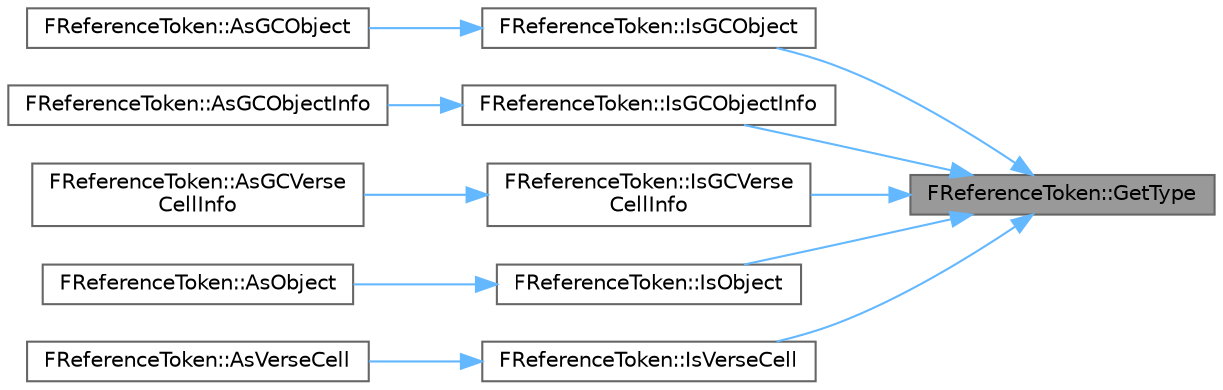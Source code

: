 digraph "FReferenceToken::GetType"
{
 // INTERACTIVE_SVG=YES
 // LATEX_PDF_SIZE
  bgcolor="transparent";
  edge [fontname=Helvetica,fontsize=10,labelfontname=Helvetica,labelfontsize=10];
  node [fontname=Helvetica,fontsize=10,shape=box,height=0.2,width=0.4];
  rankdir="RL";
  Node1 [id="Node000001",label="FReferenceToken::GetType",height=0.2,width=0.4,color="gray40", fillcolor="grey60", style="filled", fontcolor="black",tooltip=" "];
  Node1 -> Node2 [id="edge1_Node000001_Node000002",dir="back",color="steelblue1",style="solid",tooltip=" "];
  Node2 [id="Node000002",label="FReferenceToken::IsGCObject",height=0.2,width=0.4,color="grey40", fillcolor="white", style="filled",URL="$de/dbb/structFReferenceToken.html#a50a05e87ab35c0b02a433c7af0b5ac71",tooltip=" "];
  Node2 -> Node3 [id="edge2_Node000002_Node000003",dir="back",color="steelblue1",style="solid",tooltip=" "];
  Node3 [id="Node000003",label="FReferenceToken::AsGCObject",height=0.2,width=0.4,color="grey40", fillcolor="white", style="filled",URL="$de/dbb/structFReferenceToken.html#a637f14003d2448c7830942080e09750f",tooltip=" "];
  Node1 -> Node4 [id="edge3_Node000001_Node000004",dir="back",color="steelblue1",style="solid",tooltip=" "];
  Node4 [id="Node000004",label="FReferenceToken::IsGCObjectInfo",height=0.2,width=0.4,color="grey40", fillcolor="white", style="filled",URL="$de/dbb/structFReferenceToken.html#a5eb27d4d6280d2e50cc22c7882a9f443",tooltip=" "];
  Node4 -> Node5 [id="edge4_Node000004_Node000005",dir="back",color="steelblue1",style="solid",tooltip=" "];
  Node5 [id="Node000005",label="FReferenceToken::AsGCObjectInfo",height=0.2,width=0.4,color="grey40", fillcolor="white", style="filled",URL="$de/dbb/structFReferenceToken.html#a0dd1443e94e4f55a358de9a6948e7ffb",tooltip=" "];
  Node1 -> Node6 [id="edge5_Node000001_Node000006",dir="back",color="steelblue1",style="solid",tooltip=" "];
  Node6 [id="Node000006",label="FReferenceToken::IsGCVerse\lCellInfo",height=0.2,width=0.4,color="grey40", fillcolor="white", style="filled",URL="$de/dbb/structFReferenceToken.html#a3cf8b54b9369a2fe6993cc6da22f8163",tooltip=" "];
  Node6 -> Node7 [id="edge6_Node000006_Node000007",dir="back",color="steelblue1",style="solid",tooltip=" "];
  Node7 [id="Node000007",label="FReferenceToken::AsGCVerse\lCellInfo",height=0.2,width=0.4,color="grey40", fillcolor="white", style="filled",URL="$de/dbb/structFReferenceToken.html#a386a8f8fce48c37d25c1824918dabb75",tooltip=" "];
  Node1 -> Node8 [id="edge7_Node000001_Node000008",dir="back",color="steelblue1",style="solid",tooltip=" "];
  Node8 [id="Node000008",label="FReferenceToken::IsObject",height=0.2,width=0.4,color="grey40", fillcolor="white", style="filled",URL="$de/dbb/structFReferenceToken.html#a80ebf42b11a31f7c1f3955bbaa2d5013",tooltip=" "];
  Node8 -> Node9 [id="edge8_Node000008_Node000009",dir="back",color="steelblue1",style="solid",tooltip=" "];
  Node9 [id="Node000009",label="FReferenceToken::AsObject",height=0.2,width=0.4,color="grey40", fillcolor="white", style="filled",URL="$de/dbb/structFReferenceToken.html#a1945c0d2d126da391f3475845ecdb24f",tooltip=" "];
  Node1 -> Node10 [id="edge9_Node000001_Node000010",dir="back",color="steelblue1",style="solid",tooltip=" "];
  Node10 [id="Node000010",label="FReferenceToken::IsVerseCell",height=0.2,width=0.4,color="grey40", fillcolor="white", style="filled",URL="$de/dbb/structFReferenceToken.html#afaf896df706cced29de7609e36bd56e7",tooltip=" "];
  Node10 -> Node11 [id="edge10_Node000010_Node000011",dir="back",color="steelblue1",style="solid",tooltip=" "];
  Node11 [id="Node000011",label="FReferenceToken::AsVerseCell",height=0.2,width=0.4,color="grey40", fillcolor="white", style="filled",URL="$de/dbb/structFReferenceToken.html#a58421092c68184a0ca66c04538a23b37",tooltip=" "];
}
